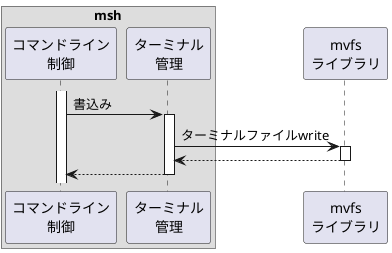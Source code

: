 @startuml

box "msh"
    participant "コマンドライン\n制御" as clctrl
    participant "ターミナル\n管理"     as termmng
end box
participant "mvfs\nライブラリ" as libmvfs

activate clctrl

clctrl -> termmng: 書込み
activate termmng

termmng -> libmvfs: ターミナルファイルwrite
activate libmvfs
termmng <-- libmvfs:
deactivate libmvfs

clctrl <-- termmng:
deactivate termmng

@enduml
